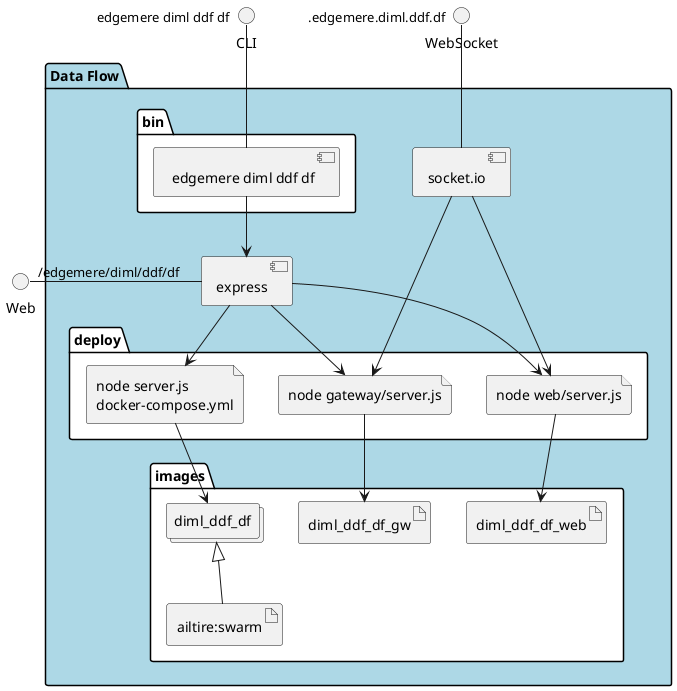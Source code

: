 @startuml
  interface CLI
  interface Web
  interface WebSocket
package "Data Flow" #lightblue {
  component express as REST
  component socket.io as socket
  folder bin #ffffff {
    component " edgemere diml ddf df" as binName
  }
  binName --> REST

  folder deploy #ffffff {
      file "node server.js\ndocker-compose.yml" as diml_ddf_df_container
      REST --> diml_ddf_df_container

  
    file "node web/server.js" as web_container
    REST --> web_container
    socket ---> web_container
  
    file "node gateway/server.js" as gateway_container
    REST --> gateway_container
    socket ---> gateway_container
  
  }
  folder images #ffffff {
    collections "diml_ddf_df" as diml_ddf_dfimage
    artifact "ailtire:swarm" as ailtireswarm
    diml_ddf_dfimage <|-- ailtireswarm
    diml_ddf_df_container --> diml_ddf_dfimage

  
      artifact diml_ddf_df_web
      web_container --> diml_ddf_df_web
    
      artifact diml_ddf_df_gw
      gateway_container --> diml_ddf_df_gw
    
  }
}
CLI " edgemere diml ddf df" -- binName
Web "/edgemere/diml/ddf/df" - REST
WebSocket ".edgemere.diml.ddf.df" -- socket

@enduml
